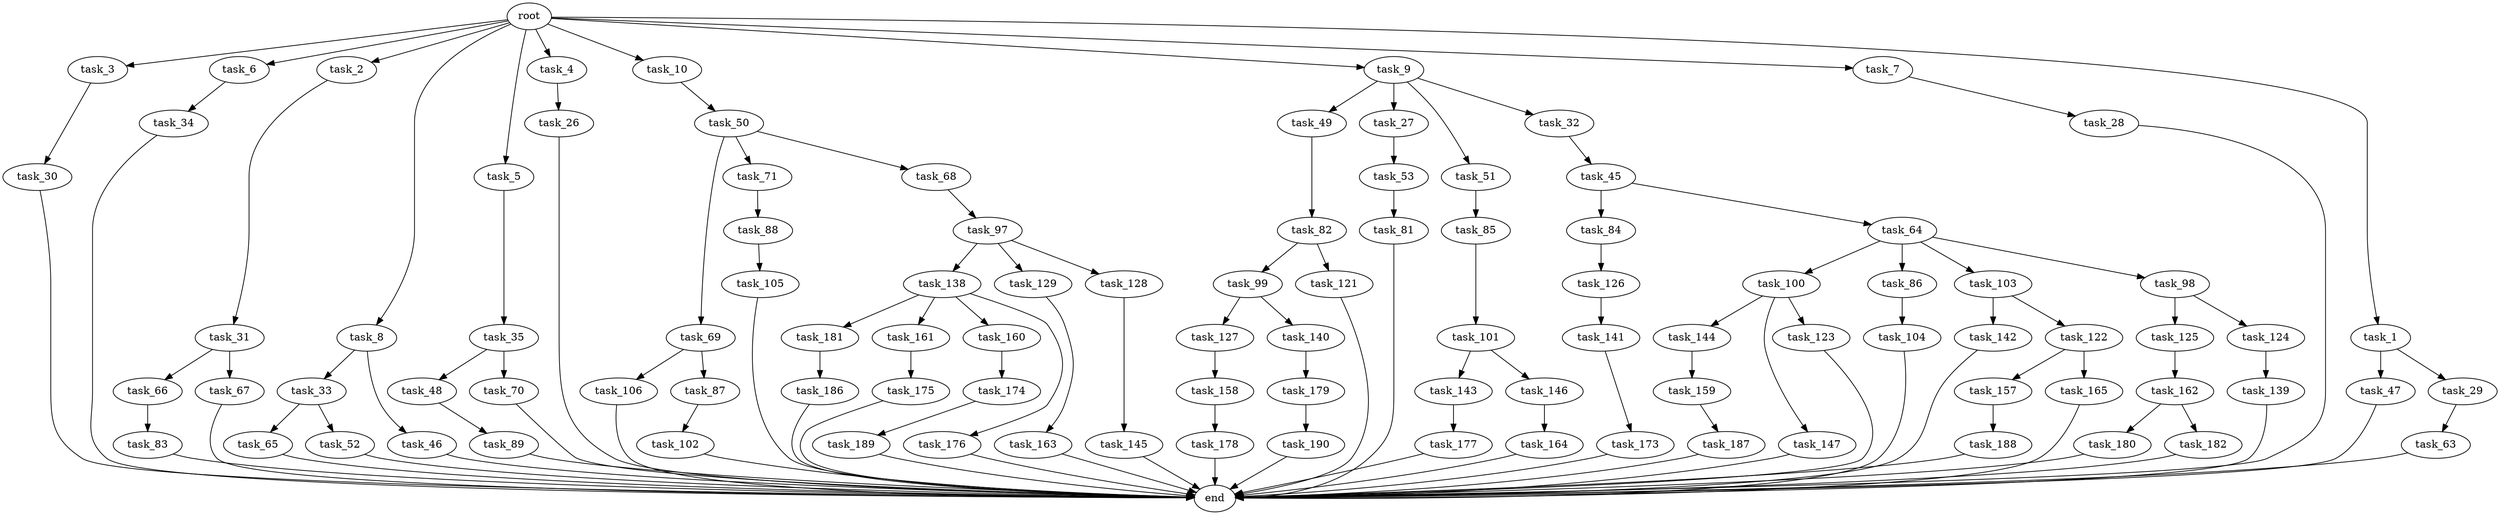 digraph G {
  task_173 [size="54975581388.800003"];
  task_65 [size="21474836480.000000"];
  task_45 [size="30923764531.200001"];
  task_89 [size="69578470195.199997"];
  task_100 [size="42090679500.800003"];
  task_47 [size="69578470195.199997"];
  task_3 [size="102.400000"];
  task_6 [size="102.400000"];
  task_141 [size="69578470195.199997"];
  task_2 [size="102.400000"];
  task_8 [size="102.400000"];
  task_125 [size="21474836480.000000"];
  task_163 [size="54975581388.800003"];
  task_69 [size="7730941132.800000"];
  task_53 [size="30923764531.200001"];
  task_84 [size="42090679500.800003"];
  task_49 [size="54975581388.800003"];
  task_187 [size="54975581388.800003"];
  task_86 [size="42090679500.800003"];
  task_145 [size="13743895347.200001"];
  task_177 [size="54975581388.800003"];
  task_34 [size="30923764531.200001"];
  task_33 [size="42090679500.800003"];
  task_189 [size="69578470195.199997"];
  task_138 [size="13743895347.200001"];
  task_71 [size="7730941132.800000"];
  task_97 [size="54975581388.800003"];
  task_105 [size="30923764531.200001"];
  task_5 [size="102.400000"];
  task_48 [size="85899345920.000000"];
  task_4 [size="102.400000"];
  task_157 [size="13743895347.200001"];
  task_99 [size="3435973836.800000"];
  task_181 [size="13743895347.200001"];
  task_174 [size="21474836480.000000"];
  task_31 [size="30923764531.200001"];
  task_82 [size="42090679500.800003"];
  task_144 [size="69578470195.199997"];
  task_50 [size="7730941132.800000"];
  task_10 [size="102.400000"];
  task_161 [size="13743895347.200001"];
  task_127 [size="85899345920.000000"];
  task_83 [size="54975581388.800003"];
  task_147 [size="69578470195.199997"];
  task_103 [size="42090679500.800003"];
  task_98 [size="42090679500.800003"];
  task_9 [size="102.400000"];
  task_46 [size="42090679500.800003"];
  task_85 [size="42090679500.800003"];
  task_121 [size="3435973836.800000"];
  task_186 [size="7730941132.800000"];
  task_126 [size="3435973836.800000"];
  task_27 [size="54975581388.800003"];
  task_179 [size="30923764531.200001"];
  end [size="0.000000"];
  task_143 [size="54975581388.800003"];
  task_51 [size="54975581388.800003"];
  task_66 [size="69578470195.199997"];
  task_142 [size="13743895347.200001"];
  root [size="0.000000"];
  task_106 [size="30923764531.200001"];
  task_146 [size="54975581388.800003"];
  task_32 [size="54975581388.800003"];
  task_30 [size="13743895347.200001"];
  task_188 [size="69578470195.199997"];
  task_180 [size="13743895347.200001"];
  task_81 [size="7730941132.800000"];
  task_88 [size="3435973836.800000"];
  task_26 [size="54975581388.800003"];
  task_140 [size="85899345920.000000"];
  task_87 [size="30923764531.200001"];
  task_70 [size="85899345920.000000"];
  task_29 [size="69578470195.199997"];
  task_160 [size="13743895347.200001"];
  task_129 [size="13743895347.200001"];
  task_175 [size="7730941132.800000"];
  task_165 [size="13743895347.200001"];
  task_122 [size="13743895347.200001"];
  task_63 [size="7730941132.800000"];
  task_52 [size="21474836480.000000"];
  task_162 [size="7730941132.800000"];
  task_101 [size="7730941132.800000"];
  task_35 [size="3435973836.800000"];
  task_28 [size="7730941132.800000"];
  task_67 [size="69578470195.199997"];
  task_178 [size="7730941132.800000"];
  task_159 [size="7730941132.800000"];
  task_102 [size="21474836480.000000"];
  task_124 [size="21474836480.000000"];
  task_7 [size="102.400000"];
  task_139 [size="42090679500.800003"];
  task_164 [size="7730941132.800000"];
  task_190 [size="54975581388.800003"];
  task_128 [size="13743895347.200001"];
  task_1 [size="102.400000"];
  task_68 [size="7730941132.800000"];
  task_104 [size="69578470195.199997"];
  task_182 [size="13743895347.200001"];
  task_176 [size="13743895347.200001"];
  task_64 [size="42090679500.800003"];
  task_123 [size="69578470195.199997"];
  task_158 [size="54975581388.800003"];

  task_173 -> end [size="1.000000"];
  task_65 -> end [size="1.000000"];
  task_45 -> task_84 [size="411041792.000000"];
  task_45 -> task_64 [size="411041792.000000"];
  task_89 -> end [size="1.000000"];
  task_100 -> task_147 [size="679477248.000000"];
  task_100 -> task_123 [size="679477248.000000"];
  task_100 -> task_144 [size="679477248.000000"];
  task_47 -> end [size="1.000000"];
  task_3 -> task_30 [size="134217728.000000"];
  task_6 -> task_34 [size="301989888.000000"];
  task_141 -> task_173 [size="536870912.000000"];
  task_2 -> task_31 [size="301989888.000000"];
  task_8 -> task_33 [size="411041792.000000"];
  task_8 -> task_46 [size="411041792.000000"];
  task_125 -> task_162 [size="75497472.000000"];
  task_163 -> end [size="1.000000"];
  task_69 -> task_87 [size="301989888.000000"];
  task_69 -> task_106 [size="301989888.000000"];
  task_53 -> task_81 [size="75497472.000000"];
  task_84 -> task_126 [size="33554432.000000"];
  task_49 -> task_82 [size="411041792.000000"];
  task_187 -> end [size="1.000000"];
  task_86 -> task_104 [size="679477248.000000"];
  task_145 -> end [size="1.000000"];
  task_177 -> end [size="1.000000"];
  task_34 -> end [size="1.000000"];
  task_33 -> task_65 [size="209715200.000000"];
  task_33 -> task_52 [size="209715200.000000"];
  task_189 -> end [size="1.000000"];
  task_138 -> task_161 [size="134217728.000000"];
  task_138 -> task_181 [size="134217728.000000"];
  task_138 -> task_176 [size="134217728.000000"];
  task_138 -> task_160 [size="134217728.000000"];
  task_71 -> task_88 [size="33554432.000000"];
  task_97 -> task_138 [size="134217728.000000"];
  task_97 -> task_128 [size="134217728.000000"];
  task_97 -> task_129 [size="134217728.000000"];
  task_105 -> end [size="1.000000"];
  task_5 -> task_35 [size="33554432.000000"];
  task_48 -> task_89 [size="679477248.000000"];
  task_4 -> task_26 [size="536870912.000000"];
  task_157 -> task_188 [size="679477248.000000"];
  task_99 -> task_127 [size="838860800.000000"];
  task_99 -> task_140 [size="838860800.000000"];
  task_181 -> task_186 [size="75497472.000000"];
  task_174 -> task_189 [size="679477248.000000"];
  task_31 -> task_66 [size="679477248.000000"];
  task_31 -> task_67 [size="679477248.000000"];
  task_82 -> task_99 [size="33554432.000000"];
  task_82 -> task_121 [size="33554432.000000"];
  task_144 -> task_159 [size="75497472.000000"];
  task_50 -> task_71 [size="75497472.000000"];
  task_50 -> task_68 [size="75497472.000000"];
  task_50 -> task_69 [size="75497472.000000"];
  task_10 -> task_50 [size="75497472.000000"];
  task_161 -> task_175 [size="75497472.000000"];
  task_127 -> task_158 [size="536870912.000000"];
  task_83 -> end [size="1.000000"];
  task_147 -> end [size="1.000000"];
  task_103 -> task_122 [size="134217728.000000"];
  task_103 -> task_142 [size="134217728.000000"];
  task_98 -> task_124 [size="209715200.000000"];
  task_98 -> task_125 [size="209715200.000000"];
  task_9 -> task_27 [size="536870912.000000"];
  task_9 -> task_51 [size="536870912.000000"];
  task_9 -> task_49 [size="536870912.000000"];
  task_9 -> task_32 [size="536870912.000000"];
  task_46 -> end [size="1.000000"];
  task_85 -> task_101 [size="75497472.000000"];
  task_121 -> end [size="1.000000"];
  task_186 -> end [size="1.000000"];
  task_126 -> task_141 [size="679477248.000000"];
  task_27 -> task_53 [size="301989888.000000"];
  task_179 -> task_190 [size="536870912.000000"];
  task_143 -> task_177 [size="536870912.000000"];
  task_51 -> task_85 [size="411041792.000000"];
  task_66 -> task_83 [size="536870912.000000"];
  task_142 -> end [size="1.000000"];
  root -> task_8 [size="1.000000"];
  root -> task_9 [size="1.000000"];
  root -> task_3 [size="1.000000"];
  root -> task_7 [size="1.000000"];
  root -> task_6 [size="1.000000"];
  root -> task_1 [size="1.000000"];
  root -> task_10 [size="1.000000"];
  root -> task_5 [size="1.000000"];
  root -> task_2 [size="1.000000"];
  root -> task_4 [size="1.000000"];
  task_106 -> end [size="1.000000"];
  task_146 -> task_164 [size="75497472.000000"];
  task_32 -> task_45 [size="301989888.000000"];
  task_30 -> end [size="1.000000"];
  task_188 -> end [size="1.000000"];
  task_180 -> end [size="1.000000"];
  task_81 -> end [size="1.000000"];
  task_88 -> task_105 [size="301989888.000000"];
  task_26 -> end [size="1.000000"];
  task_140 -> task_179 [size="301989888.000000"];
  task_87 -> task_102 [size="209715200.000000"];
  task_70 -> end [size="1.000000"];
  task_29 -> task_63 [size="75497472.000000"];
  task_160 -> task_174 [size="209715200.000000"];
  task_129 -> task_163 [size="536870912.000000"];
  task_175 -> end [size="1.000000"];
  task_165 -> end [size="1.000000"];
  task_122 -> task_157 [size="134217728.000000"];
  task_122 -> task_165 [size="134217728.000000"];
  task_63 -> end [size="1.000000"];
  task_52 -> end [size="1.000000"];
  task_162 -> task_182 [size="134217728.000000"];
  task_162 -> task_180 [size="134217728.000000"];
  task_101 -> task_146 [size="536870912.000000"];
  task_101 -> task_143 [size="536870912.000000"];
  task_35 -> task_70 [size="838860800.000000"];
  task_35 -> task_48 [size="838860800.000000"];
  task_28 -> end [size="1.000000"];
  task_67 -> end [size="1.000000"];
  task_178 -> end [size="1.000000"];
  task_159 -> task_187 [size="536870912.000000"];
  task_102 -> end [size="1.000000"];
  task_124 -> task_139 [size="411041792.000000"];
  task_7 -> task_28 [size="75497472.000000"];
  task_139 -> end [size="1.000000"];
  task_164 -> end [size="1.000000"];
  task_190 -> end [size="1.000000"];
  task_128 -> task_145 [size="134217728.000000"];
  task_1 -> task_47 [size="679477248.000000"];
  task_1 -> task_29 [size="679477248.000000"];
  task_68 -> task_97 [size="536870912.000000"];
  task_104 -> end [size="1.000000"];
  task_182 -> end [size="1.000000"];
  task_176 -> end [size="1.000000"];
  task_64 -> task_100 [size="411041792.000000"];
  task_64 -> task_103 [size="411041792.000000"];
  task_64 -> task_98 [size="411041792.000000"];
  task_64 -> task_86 [size="411041792.000000"];
  task_123 -> end [size="1.000000"];
  task_158 -> task_178 [size="75497472.000000"];
}
